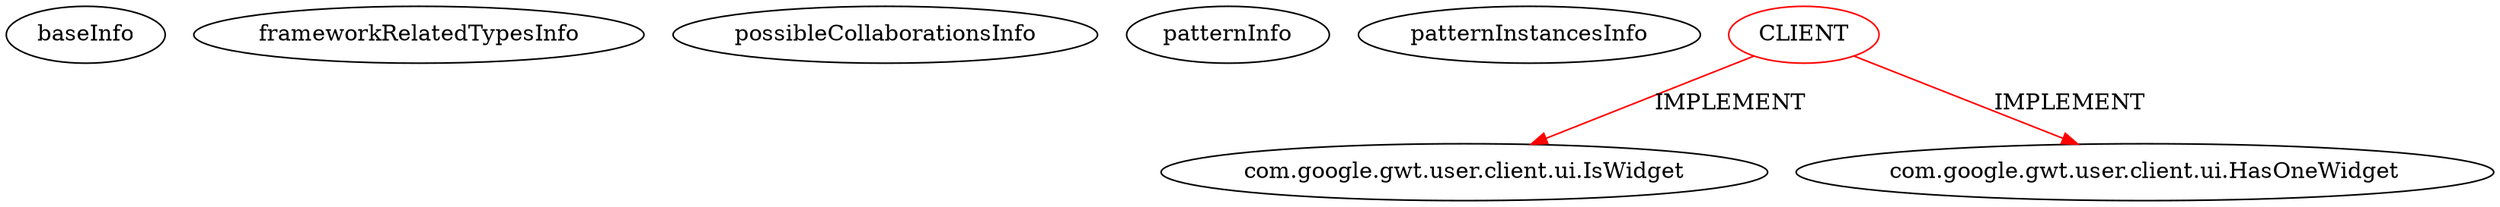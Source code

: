 digraph {
baseInfo[graphId=190,category="pattern",isAnonymous=false,possibleRelation=false]
frameworkRelatedTypesInfo[0="com.google.gwt.user.client.ui.HasOneWidget",1="com.google.gwt.user.client.ui.IsWidget"]
possibleCollaborationsInfo[]
patternInfo[frequency=2.0,patternRootClient=0]
patternInstancesInfo[0="svandecappelle-AppriseGwt~/svandecappelle-AppriseGwt/AppriseGwt-master/src/main/java/com/mizore/gwt/apprise/client/Apprise.java~Apprise~4515",1="svandecappelle-AppriseGwt~/svandecappelle-AppriseGwt/AppriseGwt-master/src/main/java/com/mizore/gwt/apprise/client/Popup.java~Popup~4518"]
1[label="com.google.gwt.user.client.ui.IsWidget",vertexType="FRAMEWORK_INTERFACE_TYPE",isFrameworkType=false]
0[label="CLIENT",vertexType="ROOT_CLIENT_CLASS_DECLARATION",isFrameworkType=false,color=red]
2[label="com.google.gwt.user.client.ui.HasOneWidget",vertexType="FRAMEWORK_INTERFACE_TYPE",isFrameworkType=false]
0->2[label="IMPLEMENT",color=red]
0->1[label="IMPLEMENT",color=red]
}
